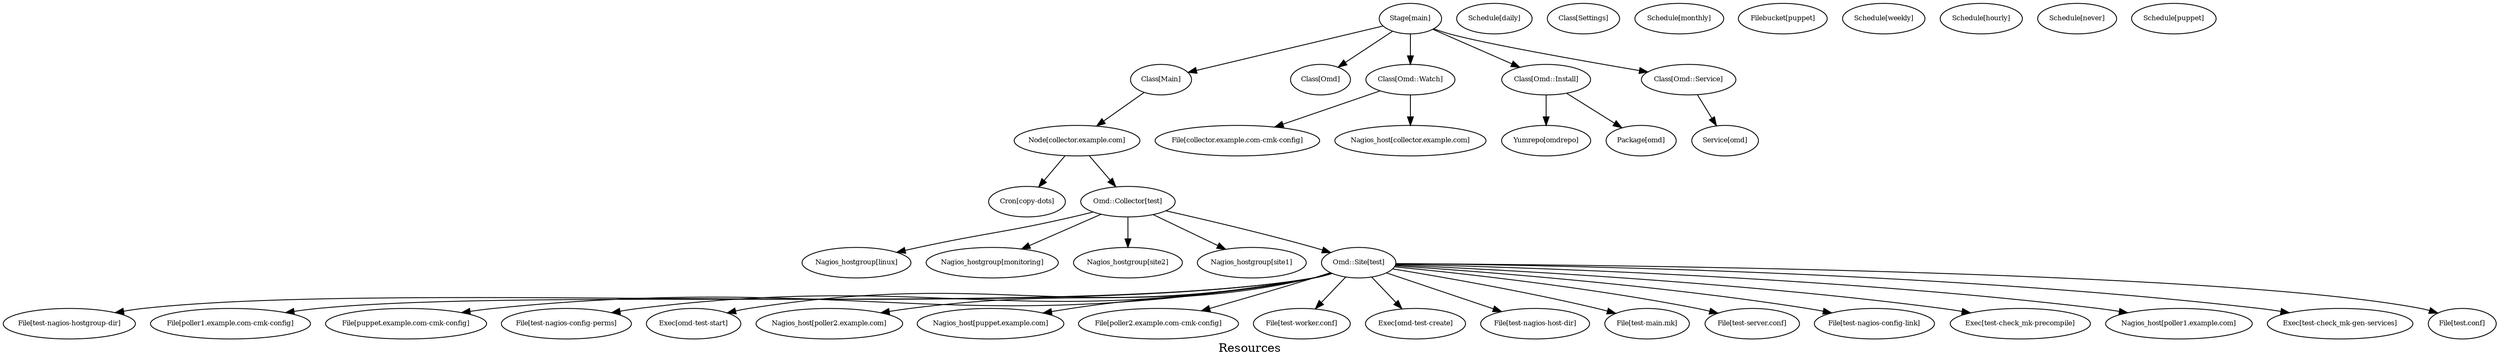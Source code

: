 digraph Resources {
    label = "Resources"
    "Cron[copy-dots]" [
        fontsize = 8,
        label = "Cron[copy-dots]"
    ]

    "Node[collector.example.com]" [
        fontsize = 8,
        label = "Node[collector.example.com]"
    ]

    "Nagios_hostgroup[linux]" [
        fontsize = 8,
        label = "Nagios_hostgroup[linux]"
    ]

    "File[test-nagios-hostgroup-dir]" [
        fontsize = 8,
        label = "File[test-nagios-hostgroup-dir]"
    ]

    "File[poller1.example.com-cmk-config]" [
        fontsize = 8,
        label = "File[poller1.example.com-cmk-config]"
    ]

    "Stage[main]" [
        fontsize = 8,
        label = "Stage[main]"
    ]

    "File[puppet.example.com-cmk-config]" [
        fontsize = 8,
        label = "File[puppet.example.com-cmk-config]"
    ]

    "File[test-nagios-config-perms]" [
        fontsize = 8,
        label = "File[test-nagios-config-perms]"
    ]

    "Yumrepo[omdrepo]" [
        fontsize = 8,
        label = "Yumrepo[omdrepo]"
    ]

    "Exec[omd-test-start]" [
        fontsize = 8,
        label = "Exec[omd-test-start]"
    ]

    "Nagios_hostgroup[monitoring]" [
        fontsize = 8,
        label = "Nagios_hostgroup[monitoring]"
    ]

    "File[collector.example.com-cmk-config]" [
        fontsize = 8,
        label = "File[collector.example.com-cmk-config]"
    ]

    "Nagios_host[poller2.example.com]" [
        fontsize = 8,
        label = "Nagios_host[poller2.example.com]"
    ]

    "Nagios_host[puppet.example.com]" [
        fontsize = 8,
        label = "Nagios_host[puppet.example.com]"
    ]

    "Class[Main]" [
        fontsize = 8,
        label = "Class[Main]"
    ]

    "Nagios_hostgroup[site2]" [
        fontsize = 8,
        label = "Nagios_hostgroup[site2]"
    ]

    "File[poller2.example.com-cmk-config]" [
        fontsize = 8,
        label = "File[poller2.example.com-cmk-config]"
    ]

    "Package[omd]" [
        fontsize = 8,
        label = "Package[omd]"
    ]

    "Schedule[daily]" [
        fontsize = 8,
        label = "Schedule[daily]"
    ]

    "File[test-worker.conf]" [
        fontsize = 8,
        label = "File[test-worker.conf]"
    ]

    "Class[Settings]" [
        fontsize = 8,
        label = "Class[Settings]"
    ]

    "Nagios_hostgroup[site1]" [
        fontsize = 8,
        label = "Nagios_hostgroup[site1]"
    ]

    "Schedule[monthly]" [
        fontsize = 8,
        label = "Schedule[monthly]"
    ]

    "Exec[omd-test-create]" [
        fontsize = 8,
        label = "Exec[omd-test-create]"
    ]

    "Filebucket[puppet]" [
        fontsize = 8,
        label = "Filebucket[puppet]"
    ]

    "Schedule[weekly]" [
        fontsize = 8,
        label = "Schedule[weekly]"
    ]

    "Service[omd]" [
        fontsize = 8,
        label = "Service[omd]"
    ]

    "File[test-nagios-host-dir]" [
        fontsize = 8,
        label = "File[test-nagios-host-dir]"
    ]

    "File[test-main.mk]" [
        fontsize = 8,
        label = "File[test-main.mk]"
    ]

    "File[test-server.conf]" [
        fontsize = 8,
        label = "File[test-server.conf]"
    ]

    "File[test-nagios-config-link]" [
        fontsize = 8,
        label = "File[test-nagios-config-link]"
    ]

    "Omd::Site[test]" [
        fontsize = 8,
        label = "Omd::Site[test]"
    ]

    "Exec[test-check_mk-precompile]" [
        fontsize = 8,
        label = "Exec[test-check_mk-precompile]"
    ]

    "Schedule[hourly]" [
        fontsize = 8,
        label = "Schedule[hourly]"
    ]

    "Class[Omd]" [
        fontsize = 8,
        label = "Class[Omd]"
    ]

    "Schedule[never]" [
        fontsize = 8,
        label = "Schedule[never]"
    ]

    "Schedule[puppet]" [
        fontsize = 8,
        label = "Schedule[puppet]"
    ]

    "Omd::Collector[test]" [
        fontsize = 8,
        label = "Omd::Collector[test]"
    ]

    "Nagios_host[poller1.example.com]" [
        fontsize = 8,
        label = "Nagios_host[poller1.example.com]"
    ]

    "Nagios_host[collector.example.com]" [
        fontsize = 8,
        label = "Nagios_host[collector.example.com]"
    ]

    "Class[Omd::Watch]" [
        fontsize = 8,
        label = "Class[Omd::Watch]"
    ]

    "Exec[test-check_mk-gen-services]" [
        fontsize = 8,
        label = "Exec[test-check_mk-gen-services]"
    ]

    "Class[Omd::Install]" [
        fontsize = 8,
        label = "Class[Omd::Install]"
    ]

    "Class[Omd::Service]" [
        fontsize = 8,
        label = "Class[Omd::Service]"
    ]

    "File[test.conf]" [
        fontsize = 8,
        label = "File[test.conf]"
    ]

    "Stage[main]" -> "Class[Main]" [
        fontsize = 8
    ]

    "Class[Main]" -> "Node[collector.example.com]" [
        fontsize = 8
    ]

    "Node[collector.example.com]" -> "Omd::Collector[test]" [
        fontsize = 8
    ]

    "Node[collector.example.com]" -> "Cron[copy-dots]" [
        fontsize = 8
    ]

    "Class[Omd::Install]" -> "Yumrepo[omdrepo]" [
        fontsize = 8
    ]

    "Class[Omd::Install]" -> "Package[omd]" [
        fontsize = 8
    ]

    "Stage[main]" -> "Class[Omd::Install]" [
        fontsize = 8
    ]

    "Class[Omd::Service]" -> "Service[omd]" [
        fontsize = 8
    ]

    "Stage[main]" -> "Class[Omd::Service]" [
        fontsize = 8
    ]

    "Stage[main]" -> "Class[Omd]" [
        fontsize = 8
    ]

    "Omd::Collector[test]" -> "Omd::Site[test]" [
        fontsize = 8
    ]

    "Class[Omd::Watch]" -> "Nagios_host[collector.example.com]" [
        fontsize = 8
    ]

    "Class[Omd::Watch]" -> "File[collector.example.com-cmk-config]" [
        fontsize = 8
    ]

    "Stage[main]" -> "Class[Omd::Watch]" [
        fontsize = 8
    ]

    "Omd::Collector[test]" -> "Nagios_hostgroup[site1]" [
        fontsize = 8
    ]

    "Omd::Collector[test]" -> "Nagios_hostgroup[site2]" [
        fontsize = 8
    ]

    "Omd::Collector[test]" -> "Nagios_hostgroup[monitoring]" [
        fontsize = 8
    ]

    "Omd::Collector[test]" -> "Nagios_hostgroup[linux]" [
        fontsize = 8
    ]

    "Omd::Site[test]" -> "Exec[omd-test-create]" [
        fontsize = 8
    ]

    "Omd::Site[test]" -> "Exec[omd-test-start]" [
        fontsize = 8
    ]

    "Omd::Site[test]" -> "File[test.conf]" [
        fontsize = 8
    ]

    "Omd::Site[test]" -> "File[test-worker.conf]" [
        fontsize = 8
    ]

    "Omd::Site[test]" -> "File[test-server.conf]" [
        fontsize = 8
    ]

    "Omd::Site[test]" -> "File[test-nagios-config-perms]" [
        fontsize = 8
    ]

    "Omd::Site[test]" -> "File[test-nagios-config-link]" [
        fontsize = 8
    ]

    "Omd::Site[test]" -> "File[test-nagios-host-dir]" [
        fontsize = 8
    ]

    "Omd::Site[test]" -> "File[test-nagios-hostgroup-dir]" [
        fontsize = 8
    ]

    "Omd::Site[test]" -> "File[test-main.mk]" [
        fontsize = 8
    ]

    "Omd::Site[test]" -> "Exec[test-check_mk-precompile]" [
        fontsize = 8
    ]

    "Omd::Site[test]" -> "Exec[test-check_mk-gen-services]" [
        fontsize = 8
    ]

    "Omd::Site[test]" -> "Nagios_host[poller2.example.com]" [
        fontsize = 8
    ]

    "Omd::Site[test]" -> "Nagios_host[poller1.example.com]" [
        fontsize = 8
    ]

    "Omd::Site[test]" -> "Nagios_host[puppet.example.com]" [
        fontsize = 8
    ]

    "Omd::Site[test]" -> "File[poller1.example.com-cmk-config]" [
        fontsize = 8
    ]

    "Omd::Site[test]" -> "File[poller2.example.com-cmk-config]" [
        fontsize = 8
    ]

    "Omd::Site[test]" -> "File[puppet.example.com-cmk-config]" [
        fontsize = 8
    ]

}
